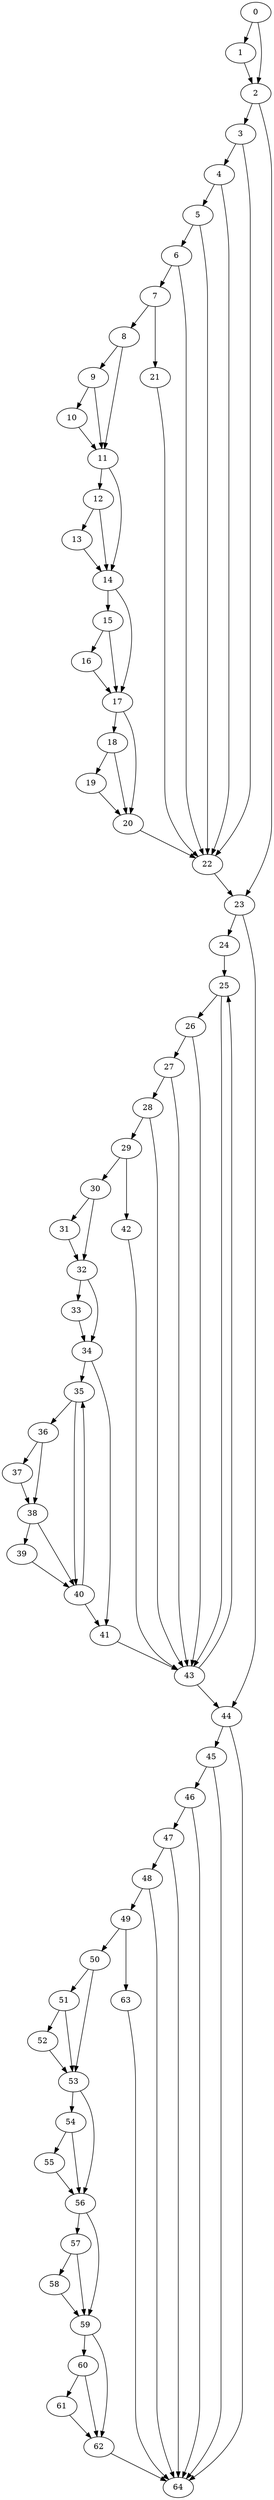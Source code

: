 digraph {
	0
	1
	2
	3
	4
	5
	6
	7
	8
	9
	10
	11
	12
	13
	14
	15
	16
	17
	18
	19
	20
	21
	22
	23
	24
	25
	26
	27
	28
	29
	30
	31
	32
	33
	34
	35
	36
	37
	38
	39
	40
	41
	42
	43
	44
	45
	46
	47
	48
	49
	50
	51
	52
	53
	54
	55
	56
	57
	58
	59
	60
	61
	62
	63
	64
	57 -> 58
	30 -> 31
	36 -> 38
	37 -> 38
	28 -> 29
	34 -> 35
	40 -> 35
	38 -> 39
	47 -> 48
	7 -> 8
	5 -> 22
	6 -> 22
	20 -> 22
	21 -> 22
	3 -> 22
	4 -> 22
	24 -> 25
	43 -> 25
	48 -> 49
	44 -> 45
	50 -> 51
	7 -> 21
	32 -> 34
	33 -> 34
	53 -> 54
	6 -> 7
	46 -> 47
	25 -> 26
	36 -> 37
	29 -> 42
	53 -> 56
	54 -> 56
	55 -> 56
	14 -> 17
	15 -> 17
	16 -> 17
	23 -> 24
	35 -> 36
	60 -> 61
	14 -> 15
	30 -> 32
	31 -> 32
	32 -> 33
	54 -> 55
	57 -> 59
	58 -> 59
	56 -> 59
	59 -> 60
	9 -> 10
	17 -> 18
	11 -> 14
	12 -> 14
	13 -> 14
	35 -> 40
	38 -> 40
	39 -> 40
	34 -> 41
	40 -> 41
	25 -> 43
	26 -> 43
	27 -> 43
	28 -> 43
	41 -> 43
	42 -> 43
	56 -> 57
	3 -> 4
	11 -> 12
	8 -> 9
	27 -> 28
	63 -> 64
	44 -> 64
	45 -> 64
	46 -> 64
	47 -> 64
	48 -> 64
	62 -> 64
	0 -> 1
	4 -> 5
	49 -> 50
	51 -> 53
	52 -> 53
	50 -> 53
	59 -> 62
	60 -> 62
	61 -> 62
	49 -> 63
	0 -> 2
	1 -> 2
	8 -> 11
	9 -> 11
	10 -> 11
	51 -> 52
	15 -> 16
	2 -> 23
	22 -> 23
	17 -> 20
	18 -> 20
	19 -> 20
	29 -> 30
	23 -> 44
	43 -> 44
	2 -> 3
	12 -> 13
	26 -> 27
	5 -> 6
	18 -> 19
	45 -> 46
}
